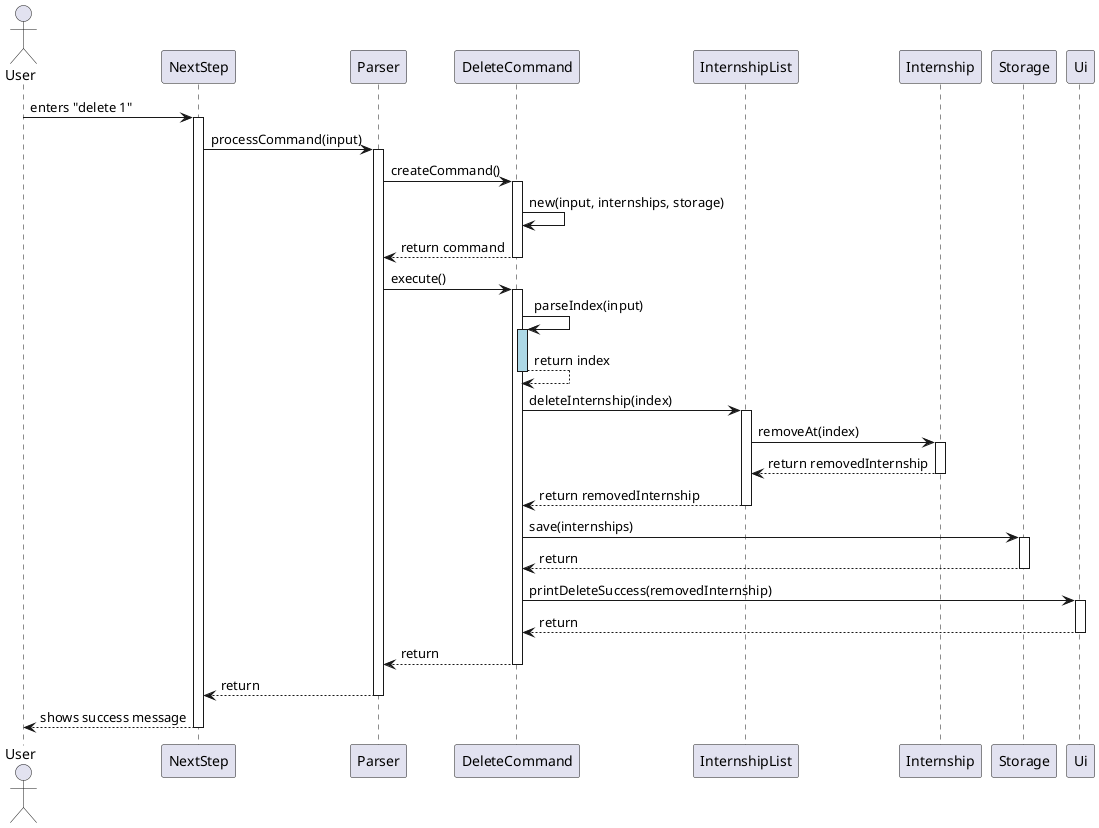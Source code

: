 @startuml
'https://plantuml.com/sequence-diagram

actor User
participant NextStep
participant Parser
participant DeleteCommand
participant InternshipList
participant Internship
participant Storage
participant Ui

User -> NextStep : enters "delete 1"
activate NextStep

NextStep -> Parser : processCommand(input)
activate Parser

Parser -> DeleteCommand : createCommand()
activate DeleteCommand
DeleteCommand -> DeleteCommand : new(input, internships, storage)
DeleteCommand --> Parser : return command
deactivate DeleteCommand

Parser -> DeleteCommand : execute()
activate DeleteCommand

DeleteCommand -> DeleteCommand : parseIndex(input)
activate DeleteCommand #lightblue
DeleteCommand --> DeleteCommand : return index
deactivate DeleteCommand

DeleteCommand -> InternshipList : deleteInternship(index)
activate InternshipList
InternshipList -> Internship : removeAt(index)
activate Internship
Internship --> InternshipList : return removedInternship
deactivate Internship
InternshipList --> DeleteCommand : return removedInternship
deactivate InternshipList

DeleteCommand -> Storage : save(internships)
activate Storage
Storage --> DeleteCommand : return
deactivate Storage

DeleteCommand -> Ui : printDeleteSuccess(removedInternship)
activate Ui
Ui --> DeleteCommand : return
deactivate Ui

DeleteCommand --> Parser : return
deactivate DeleteCommand

Parser --> NextStep : return
deactivate Parser

NextStep --> User : shows success message
deactivate NextStep
@enduml
